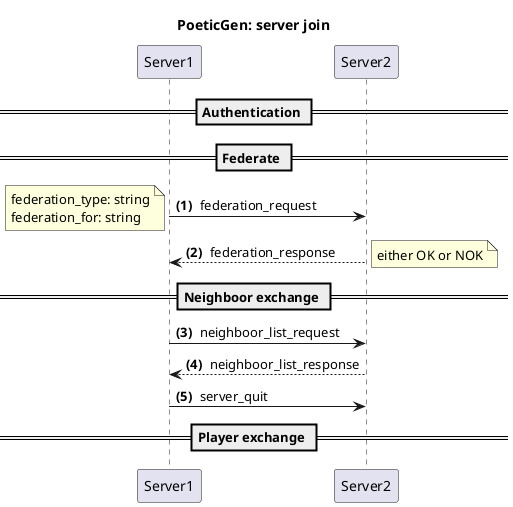 @startuml
title "PoeticGen: server join"
autonumber "<b>(##)</b> "


== Authentication ==

== Federate ==

Server1 -> Server2 : federation_request
note left
federation_type: string
federation_for: string
end note

Server1 <-- Server2 : federation_response
note right
either OK or NOK
end note

== Neighboor exchange ==

Server1 -> Server2 : neighboor_list_request
Server1 <-- Server2 : neighboor_list_response

Server1 -> Server2 : server_quit

== Player exchange ==
@enduml
